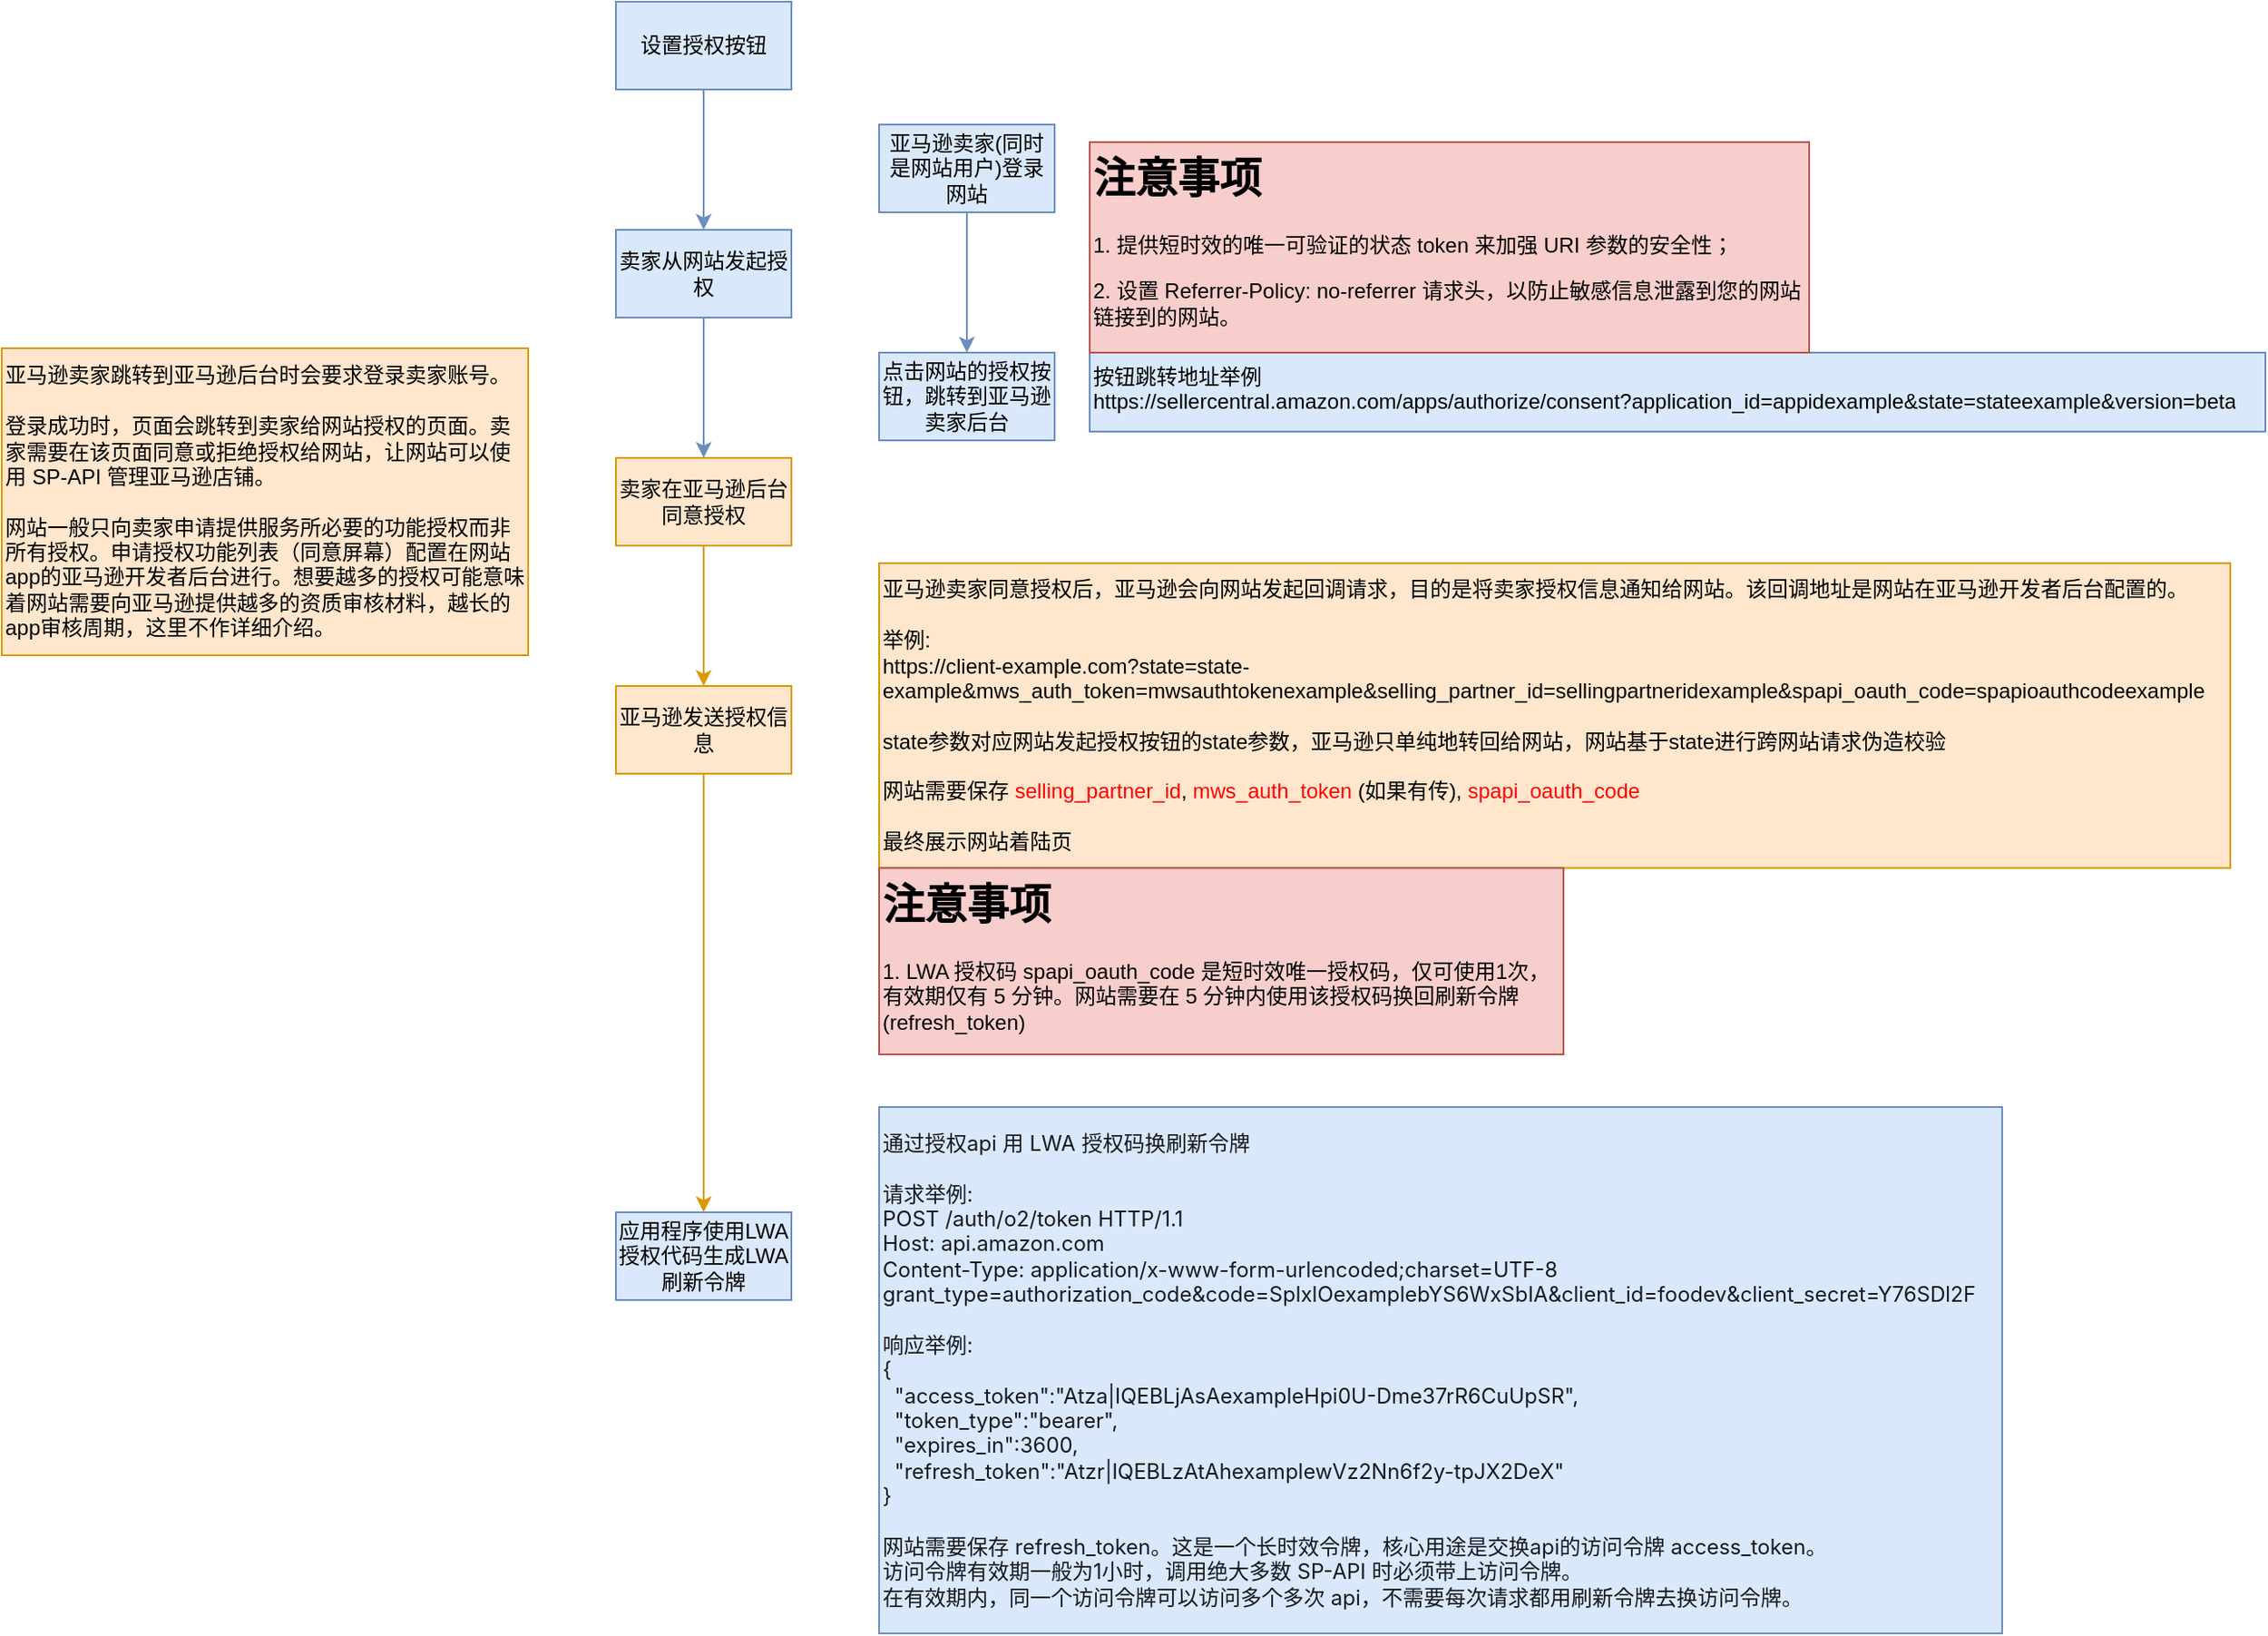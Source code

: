 <mxfile version="24.7.7">
  <diagram name="第 1 页" id="EUCrMSwbg8C987eHivcL">
    <mxGraphModel dx="1176" dy="776" grid="1" gridSize="10" guides="1" tooltips="1" connect="1" arrows="1" fold="1" page="1" pageScale="1" pageWidth="850" pageHeight="1100" math="0" shadow="0">
      <root>
        <mxCell id="0" />
        <mxCell id="1" parent="0" />
        <mxCell id="Y9t4oav_r9_LVxDpHB5L-4" value="" style="edgeStyle=orthogonalEdgeStyle;rounded=0;orthogonalLoop=1;jettySize=auto;html=1;fillColor=#dae8fc;strokeColor=#6c8ebf;" parent="1" source="Y9t4oav_r9_LVxDpHB5L-2" target="Y9t4oav_r9_LVxDpHB5L-3" edge="1">
          <mxGeometry relative="1" as="geometry" />
        </mxCell>
        <mxCell id="Y9t4oav_r9_LVxDpHB5L-2" value="设置授权按钮" style="html=1;dashed=0;whiteSpace=wrap;fillColor=#dae8fc;strokeColor=#6c8ebf;" parent="1" vertex="1">
          <mxGeometry x="430" y="70" width="100" height="50" as="geometry" />
        </mxCell>
        <mxCell id="Y9t4oav_r9_LVxDpHB5L-6" value="" style="edgeStyle=orthogonalEdgeStyle;rounded=0;orthogonalLoop=1;jettySize=auto;html=1;fillColor=#dae8fc;strokeColor=#6c8ebf;" parent="1" source="Y9t4oav_r9_LVxDpHB5L-3" target="Y9t4oav_r9_LVxDpHB5L-5" edge="1">
          <mxGeometry relative="1" as="geometry" />
        </mxCell>
        <mxCell id="Y9t4oav_r9_LVxDpHB5L-3" value="卖家从网站发起授权" style="html=1;dashed=0;whiteSpace=wrap;fillColor=#dae8fc;strokeColor=#6c8ebf;" parent="1" vertex="1">
          <mxGeometry x="430" y="200" width="100" height="50" as="geometry" />
        </mxCell>
        <mxCell id="Y9t4oav_r9_LVxDpHB5L-8" value="" style="edgeStyle=orthogonalEdgeStyle;rounded=0;orthogonalLoop=1;jettySize=auto;html=1;fillColor=#ffe6cc;strokeColor=#d79b00;" parent="1" source="Y9t4oav_r9_LVxDpHB5L-5" target="Y9t4oav_r9_LVxDpHB5L-7" edge="1">
          <mxGeometry relative="1" as="geometry" />
        </mxCell>
        <mxCell id="Y9t4oav_r9_LVxDpHB5L-5" value="卖家在亚马逊后台同意授权" style="html=1;dashed=0;whiteSpace=wrap;fillColor=#ffe6cc;strokeColor=#d79b00;" parent="1" vertex="1">
          <mxGeometry x="430" y="330" width="100" height="50" as="geometry" />
        </mxCell>
        <mxCell id="QlagxdASLO2grWa5YxOl-10" value="" style="edgeStyle=orthogonalEdgeStyle;rounded=0;orthogonalLoop=1;jettySize=auto;html=1;fillColor=#ffe6cc;strokeColor=#d79b00;" parent="1" source="Y9t4oav_r9_LVxDpHB5L-7" target="QlagxdASLO2grWa5YxOl-9" edge="1">
          <mxGeometry relative="1" as="geometry" />
        </mxCell>
        <mxCell id="Y9t4oav_r9_LVxDpHB5L-7" value="亚马逊发送授权信息" style="html=1;dashed=0;whiteSpace=wrap;fillColor=#ffe6cc;strokeColor=#d79b00;" parent="1" vertex="1">
          <mxGeometry x="430" y="460" width="100" height="50" as="geometry" />
        </mxCell>
        <mxCell id="QlagxdASLO2grWa5YxOl-3" value="" style="edgeStyle=orthogonalEdgeStyle;rounded=0;orthogonalLoop=1;jettySize=auto;html=1;fillColor=#dae8fc;strokeColor=#6c8ebf;" parent="1" source="QlagxdASLO2grWa5YxOl-1" target="QlagxdASLO2grWa5YxOl-2" edge="1">
          <mxGeometry relative="1" as="geometry" />
        </mxCell>
        <mxCell id="QlagxdASLO2grWa5YxOl-1" value="亚马逊卖家(同时是网站用户)登录网站" style="html=1;dashed=0;whiteSpace=wrap;fillColor=#dae8fc;strokeColor=#6c8ebf;" parent="1" vertex="1">
          <mxGeometry x="580" y="140" width="100" height="50" as="geometry" />
        </mxCell>
        <mxCell id="QlagxdASLO2grWa5YxOl-2" value="点击网站的授权按钮，跳转到亚马逊卖家后台" style="html=1;dashed=0;whiteSpace=wrap;fillColor=#dae8fc;strokeColor=#6c8ebf;" parent="1" vertex="1">
          <mxGeometry x="580" y="270" width="100" height="50" as="geometry" />
        </mxCell>
        <mxCell id="QlagxdASLO2grWa5YxOl-6" value="按钮跳转地址举例&#xa;https://sellercentral.amazon.com/apps/authorize/consent?application_id=appidexample&amp;state=stateexample&amp;version=beta&#xa;" style="text;whiteSpace=wrap;overflow=hidden;rounded=0;fillColor=#dae8fc;strokeColor=#6c8ebf;" parent="1" vertex="1">
          <mxGeometry x="700" y="270" width="670" height="45" as="geometry" />
        </mxCell>
        <mxCell id="QlagxdASLO2grWa5YxOl-4" value="&lt;h1 style=&quot;margin-top: 0px;&quot;&gt;注意事项&lt;/h1&gt;&lt;p&gt;1. 提供短时效的唯一可验证的状态 token 来加强 URI 参数的安全性；&lt;/p&gt;&lt;p&gt;2. 设置&amp;nbsp;Referrer-Policy: no-referrer 请求头，以防止敏感信息泄露到您的网站链接到的网站。&lt;/p&gt;" style="text;html=1;whiteSpace=wrap;overflow=hidden;rounded=0;fillColor=#f8cecc;strokeColor=#b85450;" parent="1" vertex="1">
          <mxGeometry x="700" y="150" width="410" height="120" as="geometry" />
        </mxCell>
        <mxCell id="QlagxdASLO2grWa5YxOl-9" value="应用程序使用LWA授权代码生成LWA刷新令牌" style="html=1;dashed=0;whiteSpace=wrap;fillColor=#dae8fc;strokeColor=#6c8ebf;" parent="1" vertex="1">
          <mxGeometry x="430" y="760" width="100" height="50" as="geometry" />
        </mxCell>
        <mxCell id="QlagxdASLO2grWa5YxOl-12" value="亚马逊卖家跳转到亚马逊后台时会要求登录卖家账号。&lt;div&gt;&lt;br&gt;&lt;div&gt;登录成功时，页面会跳转到卖家给网站授权的页面。卖家需要在该页面同意或拒绝授权给网站，让网站可以使用 SP-API 管理亚马逊店铺。&lt;/div&gt;&lt;/div&gt;&lt;div&gt;&lt;br&gt;&lt;/div&gt;&lt;div&gt;网站一般只向卖家申请提供服务所必要的功能授权而非所有授权。申请授权功能列表（同意屏幕）配置在网站app的亚马逊开发者后台进行。想要越多的授权可能意味着网站需要向亚马逊提供越多的资质审核材料，越长的app审核周期，这里不作详细介绍。&lt;/div&gt;" style="text;html=1;align=left;verticalAlign=middle;whiteSpace=wrap;rounded=0;fillColor=#ffe6cc;strokeColor=#d79b00;" parent="1" vertex="1">
          <mxGeometry x="80" y="267.5" width="300" height="175" as="geometry" />
        </mxCell>
        <mxCell id="QlagxdASLO2grWa5YxOl-13" value="亚马逊卖家同意授权后，亚马逊会向网站发起回调请求，目的是将卖家授权信息通知给网站。该回调地址是网站在亚马逊开发者后台配置的。&lt;div&gt;&lt;br&gt;&lt;/div&gt;&lt;div&gt;举例:&lt;/div&gt;&lt;div&gt;https://client-example.com?state=state-example&amp;amp;mws_auth_token=mwsauthtokenexample&amp;amp;selling_partner_id=sellingpartneridexample&amp;amp;spapi_oauth_code=spapioauthcodeexample&lt;br&gt;&lt;/div&gt;&lt;div&gt;&lt;br&gt;&lt;/div&gt;&lt;div&gt;state参数对应网站发起授权按钮的state参数，亚马逊只单纯地转回给网站，网站基于state进行跨网站请求伪造校验&lt;/div&gt;&lt;div&gt;&lt;br&gt;&lt;/div&gt;&lt;div&gt;网站需要保存 &lt;font color=&quot;#ff0000&quot;&gt;selling_partner_id&lt;/font&gt;, &lt;font color=&quot;#ff0000&quot;&gt;mws_auth_token&lt;/font&gt; (如果有传), &lt;font color=&quot;#ff0000&quot;&gt;spapi_oauth_code&lt;/font&gt;&lt;/div&gt;&lt;div&gt;&lt;br&gt;&lt;/div&gt;&lt;div&gt;最终展示网站着陆页&lt;/div&gt;" style="text;html=1;align=left;verticalAlign=middle;whiteSpace=wrap;rounded=0;fillColor=#ffe6cc;strokeColor=#d79b00;" parent="1" vertex="1">
          <mxGeometry x="580" y="390" width="770" height="173.75" as="geometry" />
        </mxCell>
        <mxCell id="QlagxdASLO2grWa5YxOl-14" value="&lt;h1 style=&quot;margin-top: 0px;&quot;&gt;注意事项&lt;/h1&gt;&lt;p&gt;1. LWA 授权码 spapi_oauth_code 是短时效唯一授权码，仅可使用1次，有效期仅有 5 分钟。网站需要在 5 分钟内使用该授权码换回刷新令牌(refresh_token)&lt;/p&gt;" style="text;html=1;whiteSpace=wrap;overflow=hidden;rounded=0;fillColor=#f8cecc;strokeColor=#b85450;" parent="1" vertex="1">
          <mxGeometry x="580" y="563.75" width="390" height="106.25" as="geometry" />
        </mxCell>
        <mxCell id="QlagxdASLO2grWa5YxOl-15" value="&lt;div&gt;&lt;span style=&quot;white-space: pre; color: rgb(22, 25, 31); font-family: Ember, -apple-system, system-ui, &amp;quot;Segoe UI&amp;quot;, Roboto, Oxygen, Ubuntu, Cantarell, &amp;quot;Fira Sans&amp;quot;, &amp;quot;Droid Sans&amp;quot;, &amp;quot;Helvetica Neue&amp;quot;, sans-serif; background-color: initial;&quot;&gt;通过授权api 用 LWA 授权码换刷新令牌&lt;/span&gt;&lt;br&gt;&lt;/div&gt;&lt;div&gt;&lt;span style=&quot;white-space: pre; color: rgb(22, 25, 31); font-family: Ember, -apple-system, system-ui, &amp;quot;Segoe UI&amp;quot;, Roboto, Oxygen, Ubuntu, Cantarell, &amp;quot;Fira Sans&amp;quot;, &amp;quot;Droid Sans&amp;quot;, &amp;quot;Helvetica Neue&amp;quot;, sans-serif; background-color: initial;&quot;&gt;&lt;br&gt;&lt;/span&gt;&lt;/div&gt;&lt;div&gt;&lt;font face=&quot;Ember, -apple-system, system-ui, Segoe UI, Roboto, Oxygen, Ubuntu, Cantarell, Fira Sans, Droid Sans, Helvetica Neue, sans-serif&quot; color=&quot;#16191f&quot;&gt;&lt;span style=&quot;white-space: pre;&quot;&gt;请求举例:&lt;/span&gt;&lt;/font&gt;&lt;/div&gt;&lt;font style=&quot;font-size: 12px;&quot; face=&quot;Ember, -apple-system, system-ui, Segoe UI, Roboto, Oxygen, Ubuntu, Cantarell, Fira Sans, Droid Sans, Helvetica Neue, sans-serif&quot; color=&quot;#16191f&quot;&gt;&lt;span style=&quot;white-space: pre;&quot;&gt;POST /auth/o2/token HTTP/1.1&lt;br&gt;Host: api.amazon.com&lt;br&gt;Content-Type: application/x-www-form-urlencoded;charset=UTF-8&lt;br&gt;grant_type=authorization_code&amp;amp;code=SplxlOexamplebYS6WxSbIA&amp;amp;client_id=foodev&amp;amp;client_secret=Y76SDl2F&lt;/span&gt;&lt;/font&gt;&lt;div&gt;&lt;font style=&quot;font-size: 12px;&quot; face=&quot;Ember, -apple-system, system-ui, Segoe UI, Roboto, Oxygen, Ubuntu, Cantarell, Fira Sans, Droid Sans, Helvetica Neue, sans-serif&quot; color=&quot;#16191f&quot;&gt;&lt;span style=&quot;white-space: pre;&quot;&gt;&lt;br&gt;&lt;/span&gt;&lt;/font&gt;&lt;/div&gt;&lt;div&gt;&lt;font style=&quot;font-size: 12px;&quot; face=&quot;Ember, -apple-system, system-ui, Segoe UI, Roboto, Oxygen, Ubuntu, Cantarell, Fira Sans, Droid Sans, Helvetica Neue, sans-serif&quot; color=&quot;#16191f&quot;&gt;&lt;span style=&quot;white-space: pre;&quot;&gt;响应举例:&lt;/span&gt;&lt;/font&gt;&lt;/div&gt;&lt;div&gt;&lt;font face=&quot;Ember, -apple-system, system-ui, Segoe UI, Roboto, Oxygen, Ubuntu, Cantarell, Fira Sans, Droid Sans, Helvetica Neue, sans-serif&quot; color=&quot;#16191f&quot;&gt;&lt;span style=&quot;white-space: pre;&quot;&gt;&lt;div style=&quot;&quot;&gt;{&lt;/div&gt;&lt;div style=&quot;&quot;&gt;&amp;nbsp; &quot;access_token&quot;:&quot;Atza|IQEBLjAsAexampleHpi0U-Dme37rR6CuUpSR&quot;,&lt;/div&gt;&lt;div style=&quot;&quot;&gt;&amp;nbsp; &quot;token_type&quot;:&quot;bearer&quot;,&lt;/div&gt;&lt;div style=&quot;&quot;&gt;&amp;nbsp; &quot;expires_in&quot;:3600,&lt;/div&gt;&lt;div style=&quot;&quot;&gt;&amp;nbsp; &quot;refresh_token&quot;:&quot;Atzr|IQEBLzAtAhexamplewVz2Nn6f2y-tpJX2DeX&quot;&lt;/div&gt;&lt;div style=&quot;&quot;&gt;}&lt;/div&gt;&lt;div style=&quot;&quot;&gt;&lt;br&gt;&lt;/div&gt;&lt;div style=&quot;&quot;&gt;网站需要保存 refresh_token。这是一个长时效令牌，核心用途是交换api的访问令牌 access_token。&lt;/div&gt;&lt;div style=&quot;&quot;&gt;访问令牌有效期一般为1小时，调用绝大多数 SP-API 时必须带上访问令牌。&lt;/div&gt;&lt;div style=&quot;&quot;&gt;在有效期内，同一个访问令牌可以访问多个多次 api，不需要每次请求都用刷新令牌去换访问令牌。&lt;/div&gt;&lt;/span&gt;&lt;/font&gt;&lt;/div&gt;" style="text;html=1;align=left;verticalAlign=middle;whiteSpace=wrap;rounded=0;fillColor=#dae8fc;strokeColor=#6c8ebf;" parent="1" vertex="1">
          <mxGeometry x="580" y="700" width="640" height="300" as="geometry" />
        </mxCell>
      </root>
    </mxGraphModel>
  </diagram>
</mxfile>
